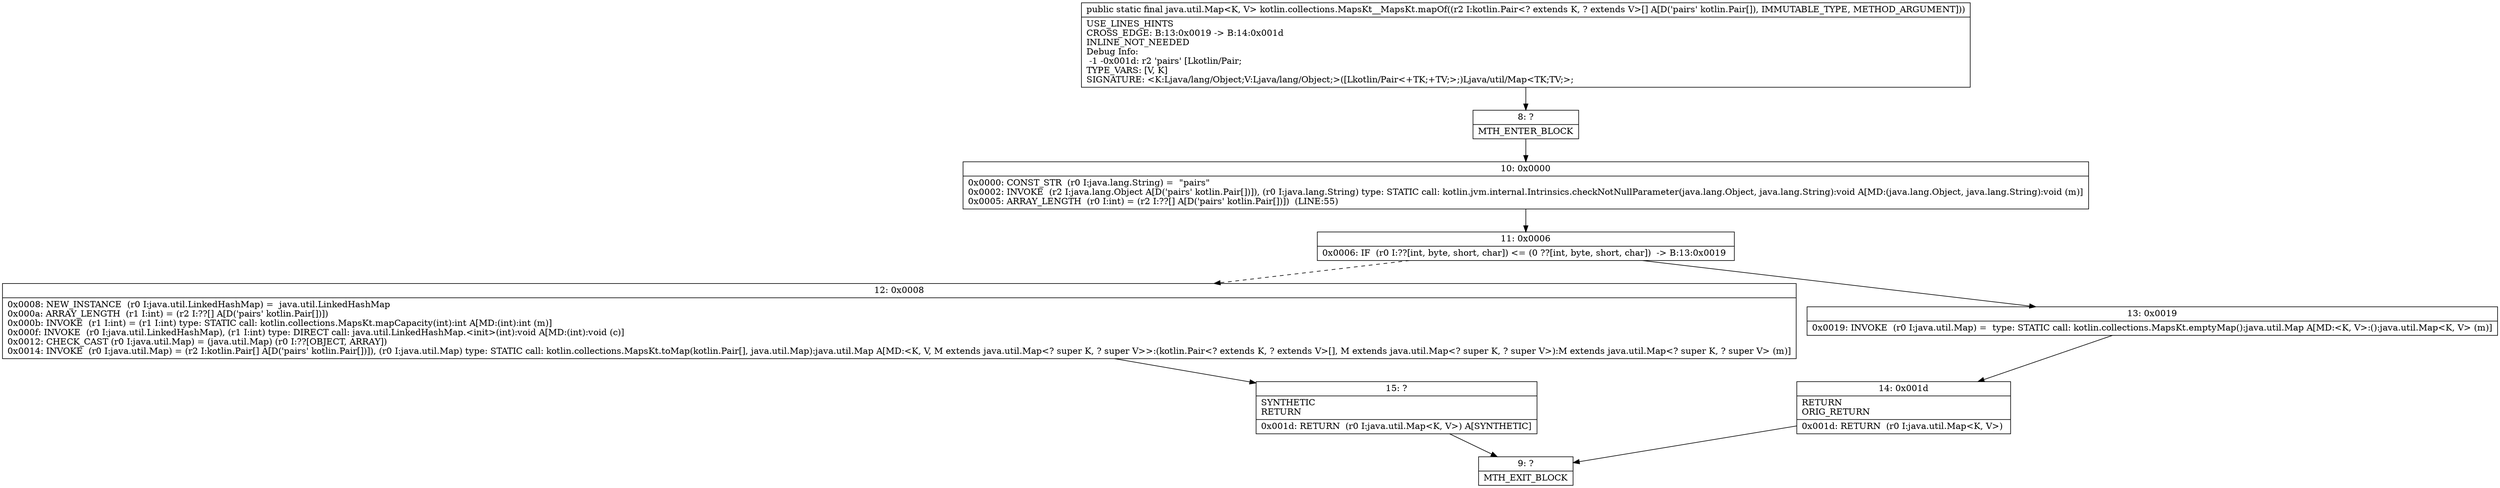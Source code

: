 digraph "CFG forkotlin.collections.MapsKt__MapsKt.mapOf([Lkotlin\/Pair;)Ljava\/util\/Map;" {
Node_8 [shape=record,label="{8\:\ ?|MTH_ENTER_BLOCK\l}"];
Node_10 [shape=record,label="{10\:\ 0x0000|0x0000: CONST_STR  (r0 I:java.lang.String) =  \"pairs\" \l0x0002: INVOKE  (r2 I:java.lang.Object A[D('pairs' kotlin.Pair[])]), (r0 I:java.lang.String) type: STATIC call: kotlin.jvm.internal.Intrinsics.checkNotNullParameter(java.lang.Object, java.lang.String):void A[MD:(java.lang.Object, java.lang.String):void (m)]\l0x0005: ARRAY_LENGTH  (r0 I:int) = (r2 I:??[] A[D('pairs' kotlin.Pair[])])  (LINE:55)\l}"];
Node_11 [shape=record,label="{11\:\ 0x0006|0x0006: IF  (r0 I:??[int, byte, short, char]) \<= (0 ??[int, byte, short, char])  \-\> B:13:0x0019 \l}"];
Node_12 [shape=record,label="{12\:\ 0x0008|0x0008: NEW_INSTANCE  (r0 I:java.util.LinkedHashMap) =  java.util.LinkedHashMap \l0x000a: ARRAY_LENGTH  (r1 I:int) = (r2 I:??[] A[D('pairs' kotlin.Pair[])]) \l0x000b: INVOKE  (r1 I:int) = (r1 I:int) type: STATIC call: kotlin.collections.MapsKt.mapCapacity(int):int A[MD:(int):int (m)]\l0x000f: INVOKE  (r0 I:java.util.LinkedHashMap), (r1 I:int) type: DIRECT call: java.util.LinkedHashMap.\<init\>(int):void A[MD:(int):void (c)]\l0x0012: CHECK_CAST (r0 I:java.util.Map) = (java.util.Map) (r0 I:??[OBJECT, ARRAY]) \l0x0014: INVOKE  (r0 I:java.util.Map) = (r2 I:kotlin.Pair[] A[D('pairs' kotlin.Pair[])]), (r0 I:java.util.Map) type: STATIC call: kotlin.collections.MapsKt.toMap(kotlin.Pair[], java.util.Map):java.util.Map A[MD:\<K, V, M extends java.util.Map\<? super K, ? super V\>\>:(kotlin.Pair\<? extends K, ? extends V\>[], M extends java.util.Map\<? super K, ? super V\>):M extends java.util.Map\<? super K, ? super V\> (m)]\l}"];
Node_15 [shape=record,label="{15\:\ ?|SYNTHETIC\lRETURN\l|0x001d: RETURN  (r0 I:java.util.Map\<K, V\>) A[SYNTHETIC]\l}"];
Node_9 [shape=record,label="{9\:\ ?|MTH_EXIT_BLOCK\l}"];
Node_13 [shape=record,label="{13\:\ 0x0019|0x0019: INVOKE  (r0 I:java.util.Map) =  type: STATIC call: kotlin.collections.MapsKt.emptyMap():java.util.Map A[MD:\<K, V\>:():java.util.Map\<K, V\> (m)]\l}"];
Node_14 [shape=record,label="{14\:\ 0x001d|RETURN\lORIG_RETURN\l|0x001d: RETURN  (r0 I:java.util.Map\<K, V\>) \l}"];
MethodNode[shape=record,label="{public static final java.util.Map\<K, V\> kotlin.collections.MapsKt__MapsKt.mapOf((r2 I:kotlin.Pair\<? extends K, ? extends V\>[] A[D('pairs' kotlin.Pair[]), IMMUTABLE_TYPE, METHOD_ARGUMENT]))  | USE_LINES_HINTS\lCROSS_EDGE: B:13:0x0019 \-\> B:14:0x001d\lINLINE_NOT_NEEDED\lDebug Info:\l  \-1 \-0x001d: r2 'pairs' [Lkotlin\/Pair;\lTYPE_VARS: [V, K]\lSIGNATURE: \<K:Ljava\/lang\/Object;V:Ljava\/lang\/Object;\>([Lkotlin\/Pair\<+TK;+TV;\>;)Ljava\/util\/Map\<TK;TV;\>;\l}"];
MethodNode -> Node_8;Node_8 -> Node_10;
Node_10 -> Node_11;
Node_11 -> Node_12[style=dashed];
Node_11 -> Node_13;
Node_12 -> Node_15;
Node_15 -> Node_9;
Node_13 -> Node_14;
Node_14 -> Node_9;
}

